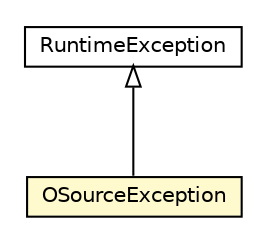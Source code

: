 #!/usr/local/bin/dot
#
# Class diagram 
# Generated by UMLGraph version R5_6-24-gf6e263 (http://www.umlgraph.org/)
#

digraph G {
	edge [fontname="Helvetica",fontsize=10,labelfontname="Helvetica",labelfontsize=10];
	node [fontname="Helvetica",fontsize=10,shape=plaintext];
	nodesep=0.25;
	ranksep=0.5;
	// com.orientechnologies.orient.etl.source.OSourceException
	c3976930 [label=<<table title="com.orientechnologies.orient.etl.source.OSourceException" border="0" cellborder="1" cellspacing="0" cellpadding="2" port="p" bgcolor="lemonChiffon" href="./OSourceException.html">
		<tr><td><table border="0" cellspacing="0" cellpadding="1">
<tr><td align="center" balign="center"> OSourceException </td></tr>
		</table></td></tr>
		</table>>, URL="./OSourceException.html", fontname="Helvetica", fontcolor="black", fontsize=10.0];
	//com.orientechnologies.orient.etl.source.OSourceException extends java.lang.RuntimeException
	c3976959:p -> c3976930:p [dir=back,arrowtail=empty];
	// java.lang.RuntimeException
	c3976959 [label=<<table title="java.lang.RuntimeException" border="0" cellborder="1" cellspacing="0" cellpadding="2" port="p" href="http://java.sun.com/j2se/1.4.2/docs/api/java/lang/RuntimeException.html">
		<tr><td><table border="0" cellspacing="0" cellpadding="1">
<tr><td align="center" balign="center"> RuntimeException </td></tr>
		</table></td></tr>
		</table>>, URL="http://java.sun.com/j2se/1.4.2/docs/api/java/lang/RuntimeException.html", fontname="Helvetica", fontcolor="black", fontsize=10.0];
}

